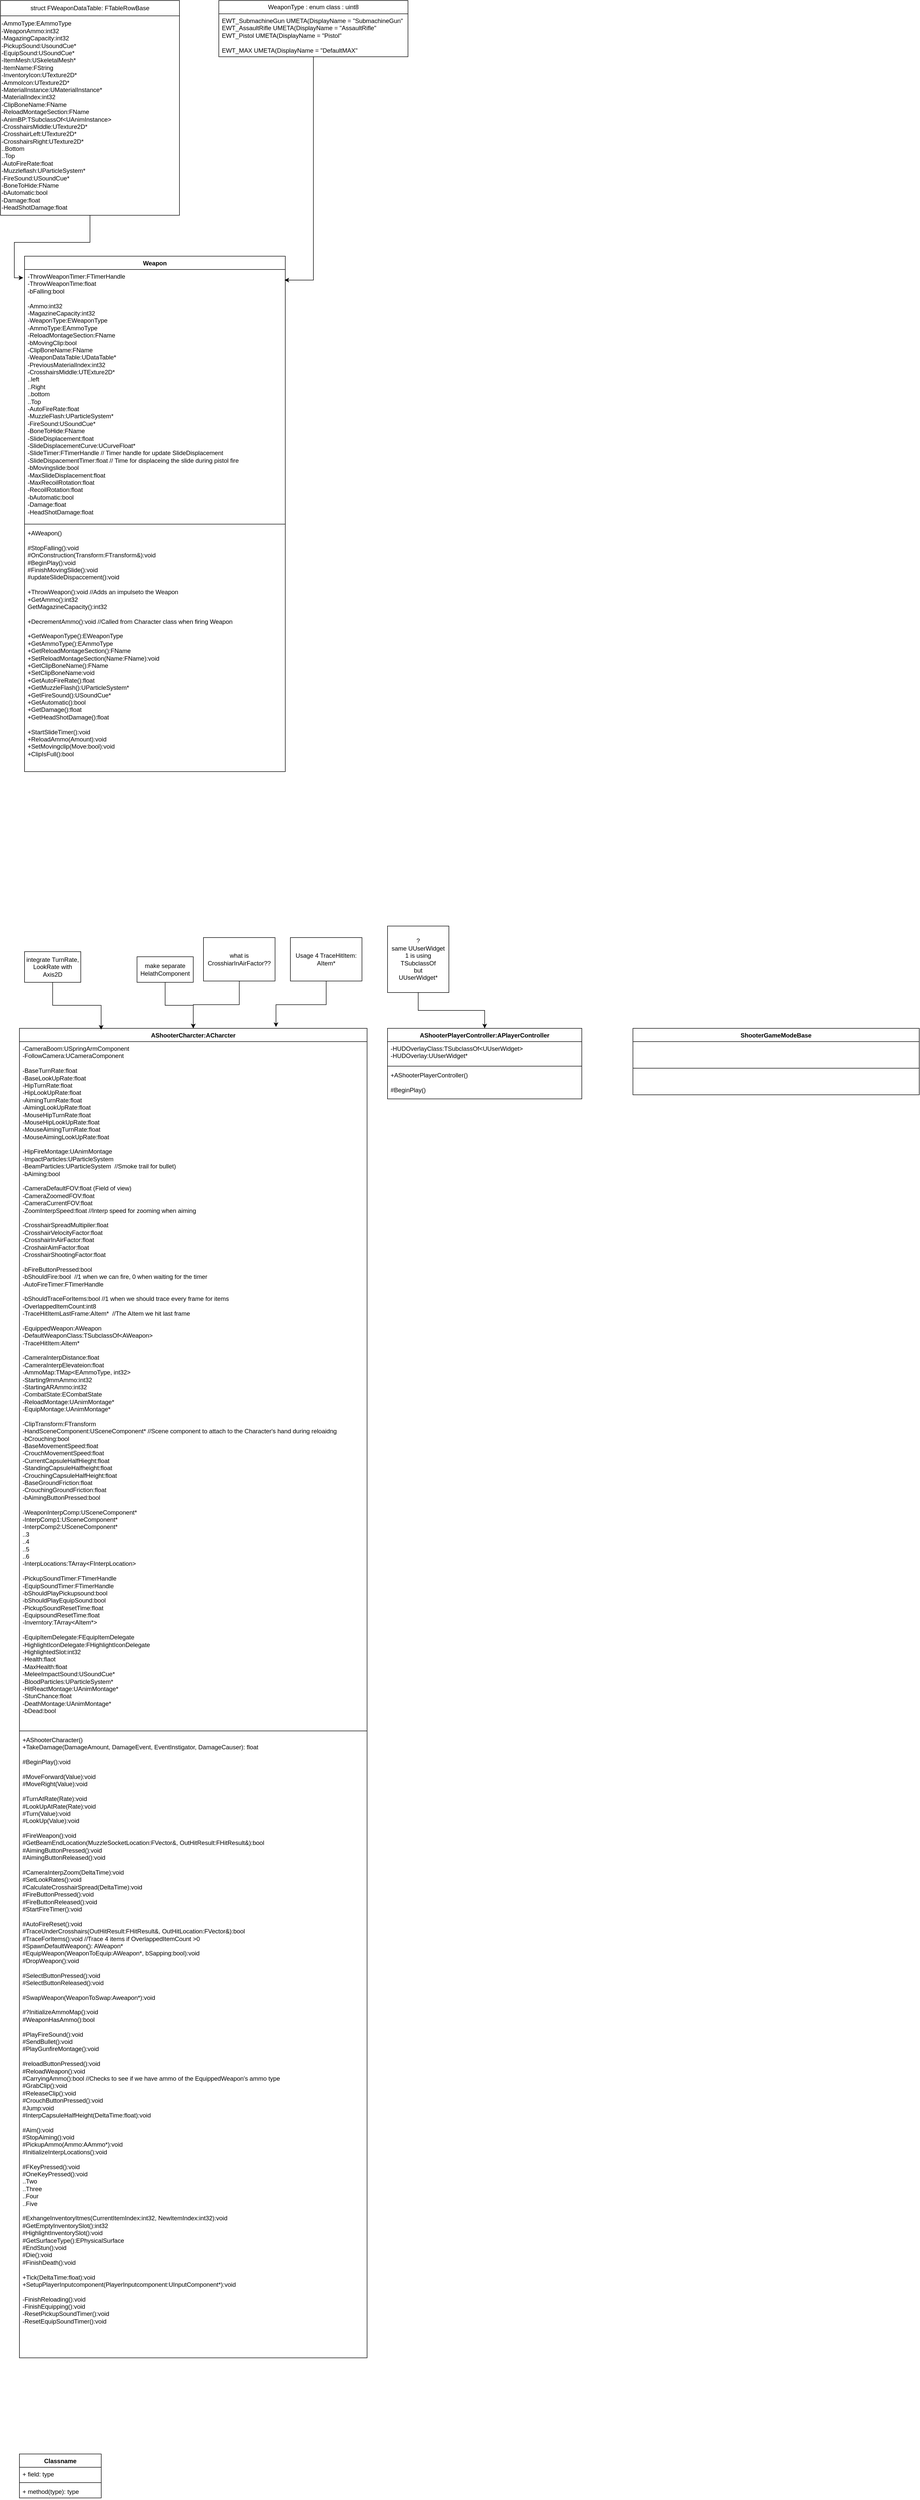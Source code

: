 <mxfile version="21.7.4" type="github">
  <diagram id="C5RBs43oDa-KdzZeNtuy" name="Page-1">
    <mxGraphModel dx="990" dy="3753" grid="1" gridSize="10" guides="1" tooltips="1" connect="1" arrows="1" fold="1" page="1" pageScale="1" pageWidth="827" pageHeight="1169" math="0" shadow="0">
      <root>
        <mxCell id="WIyWlLk6GJQsqaUBKTNV-0" />
        <mxCell id="WIyWlLk6GJQsqaUBKTNV-1" parent="WIyWlLk6GJQsqaUBKTNV-0" />
        <mxCell id="jpV_vs8PwQTFVZERT1kT-0" value="AShooterCharcter:ACharcter" style="swimlane;fontStyle=1;align=center;verticalAlign=top;childLayout=stackLayout;horizontal=1;startSize=26;horizontalStack=0;resizeParent=1;resizeParentMax=0;resizeLast=0;collapsible=1;marginBottom=0;whiteSpace=wrap;html=1;" parent="WIyWlLk6GJQsqaUBKTNV-1" vertex="1">
          <mxGeometry x="100" y="90" width="680" height="2600" as="geometry">
            <mxRectangle x="100" y="90" width="210" height="30" as="alternateBounds" />
          </mxGeometry>
        </mxCell>
        <mxCell id="jpV_vs8PwQTFVZERT1kT-1" value="-CameraBoom:USpringArmComponent&lt;br&gt;-FollowCamera:UCameraComponent&lt;br&gt;&lt;br&gt;-BaseTurnRate:float&lt;br&gt;-BaseLookUpRate:float&lt;br&gt;-HipTurnRate:float&lt;br&gt;-HipLookUpRate:float&lt;br&gt;-AimingTurnRate:float&lt;br&gt;-AimingLookUpRate:float&lt;br&gt;-MouseHipTurnRate:float&lt;br&gt;-MouseHipLookUpRate:float&lt;br&gt;-MouseAimingTurnRate:float&lt;br&gt;-MouseAimingLookUpRate:float&lt;br&gt;&lt;br&gt;-HipFireMontage:UAnimMontage&lt;br&gt;-ImpactParticles:UParticleSystem&lt;br&gt;-BeamParticles:UParticleSystem&amp;nbsp; //Smoke trail for bullet)&lt;br&gt;-bAiming:bool&lt;br&gt;&lt;br&gt;-CameraDefaultFOV:float (Field of view)&lt;br&gt;-CameraZoomedFOV:float&lt;br&gt;-CameraCurrentFOV:float&lt;br&gt;-ZoomInterpSpeed:float //Interp speed for zooming when aiming&lt;br&gt;&lt;br&gt;-CrosshairSpreadMultipiler:float&lt;br&gt;-CrosshairVelocityFactor:float&lt;br&gt;-CrosshairInAirFactor:float&lt;br&gt;-CroshairAimFactor:float&lt;br&gt;-CrosshairShootingFactor:float&lt;br&gt;&lt;br&gt;-bFireButtonPressed:bool&lt;br&gt;-bShouldFire:bool&amp;nbsp; //1 when we can fire, 0 when waiting for the timer&lt;br&gt;-AutoFireTimer:FTimerHandle&lt;br&gt;&lt;br&gt;-bShouldTraceForItems:bool //1 when we should trace every frame for items&lt;br&gt;-OverlappedItemCount:int8&lt;br&gt;-TraceHitItemLastFrame:AItem*&amp;nbsp; //The AItem we hit last frame&lt;br&gt;&lt;br&gt;-EquippedWeapon:AWeapon&lt;br&gt;-DefaultWeaponClass:TSubclassOf&amp;lt;AWeapon&amp;gt;&lt;br&gt;-TraceHitItem:AItem*&lt;br&gt;&lt;br&gt;-CameraInterpDistance:float&lt;br&gt;-CameraInterpElevateion:float&lt;br&gt;-AmmoMap:TMap&amp;lt;EAmmoType, int32&amp;gt;&lt;br&gt;-Starting9mmAmmo:int32&lt;br&gt;-StartingARAmmo:int32&lt;br&gt;-CombatState:ECombatState&lt;br&gt;-ReloadMontage:UAnimMontage*&lt;br&gt;-EquipMontage:UAnimMontage*&lt;br&gt;&lt;br&gt;-ClipTransform:FTransform&lt;br&gt;-HandSceneComponent:USceneComponent* //Scene component to attach to the Character&#39;s hand during reloaidng&lt;br&gt;-bCrouching:bool&lt;br&gt;-BaseMovementSpeed:float&lt;br&gt;-CrouchMovementSpeed:float&lt;br&gt;-CurrentCapsuleHalfHieght:float&lt;br&gt;-StandingCapsuleHalfheight:float&lt;br&gt;-CrouchingCapsuleHalfHeight:float&lt;br&gt;-BaseGroundFriction:float&lt;br&gt;-CrouchingGroundFriction:float&lt;br&gt;-bAimingButtonPressed:bool&lt;br&gt;&lt;br&gt;-WeaponInterpComp:USceneComponent*&lt;br&gt;-InterpComp1:USceneComponent*&lt;br&gt;-InterpComp2:USceneComponent*&lt;br&gt;..3&lt;br&gt;..4&lt;br&gt;..5&lt;br&gt;..6&lt;br&gt;-InterpLocations:TArray&amp;lt;FInterpLocation&amp;gt;&lt;br&gt;&lt;br&gt;-PickupSoundTimer:FTimerHandle&lt;br&gt;-EquipSoundTimer:FTimerHandle&lt;br&gt;-bShouldPlayPickupsound:bool&lt;br&gt;-bShouldPlayEquipSound:bool&lt;br&gt;-PickupSoundResetTime:float&lt;br&gt;-EquipsoundResetTime:float&lt;br&gt;-Inverntory:TArray&amp;lt;AItem*&amp;gt;&lt;br&gt;&lt;br&gt;-EquipItemDelegate:FEquipItemDelegate&lt;br&gt;-HighlightIconDelegate:FHighlightIconDelegate&lt;br&gt;-HighlightedSlot:int32&lt;br&gt;-Health:flaot&lt;br&gt;-MaxHealth:float&lt;br&gt;-MeleeImpactSound:USoundCue*&lt;br&gt;-BloodParticles:UParticleSystem*&lt;br&gt;-HitReactMontage:UAnimMontage*&lt;br&gt;-StunChance:float&lt;br&gt;-DeathMontage:UAnimMontage*&lt;br&gt;-bDead:bool" style="text;strokeColor=none;fillColor=none;align=left;verticalAlign=top;spacingLeft=4;spacingRight=4;overflow=hidden;rotatable=0;points=[[0,0.5],[1,0.5]];portConstraint=eastwest;whiteSpace=wrap;html=1;" parent="jpV_vs8PwQTFVZERT1kT-0" vertex="1">
          <mxGeometry y="26" width="680" height="1344" as="geometry" />
        </mxCell>
        <mxCell id="jpV_vs8PwQTFVZERT1kT-2" value="" style="line;strokeWidth=1;fillColor=none;align=left;verticalAlign=middle;spacingTop=-1;spacingLeft=3;spacingRight=3;rotatable=0;labelPosition=right;points=[];portConstraint=eastwest;strokeColor=inherit;" parent="jpV_vs8PwQTFVZERT1kT-0" vertex="1">
          <mxGeometry y="1370" width="680" height="8" as="geometry" />
        </mxCell>
        <mxCell id="jpV_vs8PwQTFVZERT1kT-3" value="+AShooterCharacter()&lt;br&gt;+TakeDamage(DamageAmount, DamageEvent, EventInstigator, DamageCauser): float&lt;br&gt;&lt;br&gt;#BeginPlay():void&lt;br&gt;&lt;br&gt;#MoveForward(Value):void&lt;br&gt;#MoveRight(Value):void&lt;br&gt;&lt;br&gt;#TurnAtRate(Rate):void&lt;br&gt;#LookUpAtRate(Rate):void&lt;br&gt;#Turn(Value):void&lt;br&gt;#LookUp(Value):void&lt;br&gt;&lt;br&gt;#FireWeapon():void&lt;br&gt;#GetBeamEndLocation(MuzzleSocketLocation:FVector&amp;amp;, OutHitResult:FHitResult&amp;amp;):bool&lt;br&gt;#AimingButtonPressed():void&lt;br&gt;#AimingButtonReleased():void&lt;br&gt;&lt;br&gt;#CameraInterpZoom(DeltaTime):void&lt;br&gt;#SetLookRates():void&lt;br&gt;#CalculateCrosshairSpread(DeltaTime):void&lt;br&gt;#FireButtonPressed():void&lt;br&gt;#FireButtonReleased():void&lt;br&gt;#StartFireTimer():void&lt;br&gt;&lt;br&gt;#AutoFireReset():void&lt;br&gt;#TraceUnderCrosshairs(OutHitResult:FHitResult&amp;amp;, OutHitLocation:FVector&amp;amp;):bool&lt;br&gt;#TraceForItems():void //Trace 4 items if OverlappedItemCount &amp;gt;0&lt;br&gt;#SpawnDefaultWeapon(): AWeapon*&lt;br&gt;#EquipWeapon(WeaponToEquip:AWeapon*, bSapping:bool):void&lt;br&gt;#DropWeapon():void&lt;br&gt;&lt;br&gt;#SelectButtonPressed():void&lt;br&gt;#SelectButtonReleased():void&lt;br&gt;&lt;br&gt;#SwapWeapon(WeaponToSwap:Aweapon*):void&lt;br&gt;&lt;br&gt;#?InitializeAmmoMap():void&lt;br&gt;#WeaponHasAmmo():bool&lt;br&gt;&lt;br&gt;#PlayFireSound():void&lt;br&gt;#SendBullet():void&lt;br&gt;#PlayGunfireMontage():void&lt;br&gt;&lt;br&gt;#reloadButtonPressed():void&lt;br&gt;#ReloadWeapon():void&lt;br&gt;#CarryingAmmo():bool //Checks to see if we have ammo of the EquippedWeapon&#39;s ammo type&lt;br&gt;#GrabClip():void&lt;br&gt;#ReleaseClip():void&lt;br&gt;#CrouchButtonPressed():void&lt;br&gt;#Jump:void&lt;br&gt;#InterpCapsuleHalfHeight(DeltaTime:float):void&lt;br&gt;&lt;br&gt;#Aim():void&lt;br&gt;#StopAiming():void&lt;br&gt;#PickupAmmo(Ammo:AAmmo*):void&lt;br&gt;#InitializeInterpLocations():void&lt;br&gt;&lt;br&gt;#FKeyPressed():void&lt;br&gt;#OneKeyPressed():void&lt;br&gt;..Two&lt;br&gt;..Three&lt;br&gt;..Four&lt;br&gt;..Five&lt;br&gt;&lt;br&gt;#ExhangeInventoryItmes(CurrentItemIndex:int32, NewItemIndex:int32):void&lt;br&gt;#GetEmptyInventorySlot():int32&lt;br&gt;#HighlightInventorySlot():void&lt;br&gt;#GetSurfaceType():EPhysicalSurface&lt;br&gt;#EndStun():void&lt;br&gt;#Die():void&lt;br&gt;#FinishDeath():void&lt;br&gt;&lt;br&gt;+Tick(DeltaTime:float):void&lt;br&gt;+SetupPlayerInputcomponent(PlayerInputcomponent:UInputComponent*):void&lt;br&gt;&lt;br&gt;-FinishReloading():void&lt;br&gt;-FinishEquipping():void&lt;br&gt;-ResetPickupSoundTimer():void&lt;br&gt;-ResetEquipSoundTimer():void&lt;br&gt;" style="text;strokeColor=none;fillColor=none;align=left;verticalAlign=top;spacingLeft=4;spacingRight=4;overflow=hidden;rotatable=0;points=[[0,0.5],[1,0.5]];portConstraint=eastwest;whiteSpace=wrap;html=1;" parent="jpV_vs8PwQTFVZERT1kT-0" vertex="1">
          <mxGeometry y="1378" width="680" height="1222" as="geometry" />
        </mxCell>
        <mxCell id="52t62K6r0B704PcLGxnU-2" style="edgeStyle=orthogonalEdgeStyle;rounded=0;orthogonalLoop=1;jettySize=auto;html=1;entryX=0.235;entryY=0.001;entryDx=0;entryDy=0;entryPerimeter=0;" edge="1" parent="WIyWlLk6GJQsqaUBKTNV-1" source="jpV_vs8PwQTFVZERT1kT-4" target="jpV_vs8PwQTFVZERT1kT-0">
          <mxGeometry relative="1" as="geometry" />
        </mxCell>
        <mxCell id="jpV_vs8PwQTFVZERT1kT-4" value="integrate TurnRate, LookRate with Axis2D" style="rounded=0;whiteSpace=wrap;html=1;" parent="WIyWlLk6GJQsqaUBKTNV-1" vertex="1">
          <mxGeometry x="110" y="-60" width="110" height="60" as="geometry" />
        </mxCell>
        <mxCell id="52t62K6r0B704PcLGxnU-3" style="edgeStyle=orthogonalEdgeStyle;rounded=0;orthogonalLoop=1;jettySize=auto;html=1;" edge="1" parent="WIyWlLk6GJQsqaUBKTNV-1" source="jpV_vs8PwQTFVZERT1kT-7" target="jpV_vs8PwQTFVZERT1kT-0">
          <mxGeometry relative="1" as="geometry" />
        </mxCell>
        <mxCell id="jpV_vs8PwQTFVZERT1kT-7" value="make separate HelathComponent" style="rounded=0;whiteSpace=wrap;html=1;" parent="WIyWlLk6GJQsqaUBKTNV-1" vertex="1">
          <mxGeometry x="330" y="-50" width="110" height="50" as="geometry" />
        </mxCell>
        <mxCell id="52t62K6r0B704PcLGxnU-4" style="edgeStyle=orthogonalEdgeStyle;rounded=0;orthogonalLoop=1;jettySize=auto;html=1;" edge="1" parent="WIyWlLk6GJQsqaUBKTNV-1" source="jpV_vs8PwQTFVZERT1kT-9" target="jpV_vs8PwQTFVZERT1kT-0">
          <mxGeometry relative="1" as="geometry" />
        </mxCell>
        <mxCell id="jpV_vs8PwQTFVZERT1kT-9" value="what is CrosshiarInAirFactor??" style="rounded=0;whiteSpace=wrap;html=1;" parent="WIyWlLk6GJQsqaUBKTNV-1" vertex="1">
          <mxGeometry x="460" y="-87.5" width="140" height="85" as="geometry" />
        </mxCell>
        <mxCell id="52t62K6r0B704PcLGxnU-6" style="edgeStyle=orthogonalEdgeStyle;rounded=0;orthogonalLoop=1;jettySize=auto;html=1;entryX=0.738;entryY=-0.001;entryDx=0;entryDy=0;entryPerimeter=0;" edge="1" parent="WIyWlLk6GJQsqaUBKTNV-1" source="jpV_vs8PwQTFVZERT1kT-11" target="jpV_vs8PwQTFVZERT1kT-0">
          <mxGeometry relative="1" as="geometry" />
        </mxCell>
        <mxCell id="jpV_vs8PwQTFVZERT1kT-11" value="Usage 4 TraceHitItem: AItem*" style="rounded=0;whiteSpace=wrap;html=1;" parent="WIyWlLk6GJQsqaUBKTNV-1" vertex="1">
          <mxGeometry x="630" y="-87.5" width="140" height="85" as="geometry" />
        </mxCell>
        <mxCell id="jpV_vs8PwQTFVZERT1kT-31" value="AShooterPlayerController:APlayerController" style="swimlane;fontStyle=1;align=center;verticalAlign=top;childLayout=stackLayout;horizontal=1;startSize=26;horizontalStack=0;resizeParent=1;resizeParentMax=0;resizeLast=0;collapsible=1;marginBottom=0;whiteSpace=wrap;html=1;" parent="WIyWlLk6GJQsqaUBKTNV-1" vertex="1">
          <mxGeometry x="820" y="90" width="380" height="138" as="geometry">
            <mxRectangle x="820" y="90" width="290" height="30" as="alternateBounds" />
          </mxGeometry>
        </mxCell>
        <mxCell id="jpV_vs8PwQTFVZERT1kT-32" value="-HUDOverlayClass:TSubclassOf&amp;lt;UUserWidget&amp;gt;&lt;br&gt;-HUDOverlay:UUserWidget*&lt;br&gt;" style="text;strokeColor=none;fillColor=none;align=left;verticalAlign=top;spacingLeft=4;spacingRight=4;overflow=hidden;rotatable=0;points=[[0,0.5],[1,0.5]];portConstraint=eastwest;whiteSpace=wrap;html=1;" parent="jpV_vs8PwQTFVZERT1kT-31" vertex="1">
          <mxGeometry y="26" width="380" height="44" as="geometry" />
        </mxCell>
        <mxCell id="jpV_vs8PwQTFVZERT1kT-33" value="" style="line;strokeWidth=1;fillColor=none;align=left;verticalAlign=middle;spacingTop=-1;spacingLeft=3;spacingRight=3;rotatable=0;labelPosition=right;points=[];portConstraint=eastwest;strokeColor=inherit;" parent="jpV_vs8PwQTFVZERT1kT-31" vertex="1">
          <mxGeometry y="70" width="380" height="8" as="geometry" />
        </mxCell>
        <mxCell id="jpV_vs8PwQTFVZERT1kT-34" value="+AShooterPlayerController()&lt;br&gt;&lt;br&gt;#BeginPlay()" style="text;strokeColor=none;fillColor=none;align=left;verticalAlign=top;spacingLeft=4;spacingRight=4;overflow=hidden;rotatable=0;points=[[0,0.5],[1,0.5]];portConstraint=eastwest;whiteSpace=wrap;html=1;" parent="jpV_vs8PwQTFVZERT1kT-31" vertex="1">
          <mxGeometry y="78" width="380" height="60" as="geometry" />
        </mxCell>
        <mxCell id="52t62K6r0B704PcLGxnU-7" style="edgeStyle=orthogonalEdgeStyle;rounded=0;orthogonalLoop=1;jettySize=auto;html=1;" edge="1" parent="WIyWlLk6GJQsqaUBKTNV-1" source="52t62K6r0B704PcLGxnU-0" target="jpV_vs8PwQTFVZERT1kT-31">
          <mxGeometry relative="1" as="geometry" />
        </mxCell>
        <mxCell id="52t62K6r0B704PcLGxnU-0" value="?&lt;br&gt;same UUserWidget&lt;br&gt;1 is using TSubclassOf&lt;br&gt;but&lt;br&gt;UUserWidget*" style="rounded=0;whiteSpace=wrap;html=1;" vertex="1" parent="WIyWlLk6GJQsqaUBKTNV-1">
          <mxGeometry x="820" y="-110" width="120" height="130" as="geometry" />
        </mxCell>
        <mxCell id="52t62K6r0B704PcLGxnU-8" value="ShooterGameModeBase&lt;br&gt;" style="swimlane;fontStyle=1;align=center;verticalAlign=top;childLayout=stackLayout;horizontal=1;startSize=26;horizontalStack=0;resizeParent=1;resizeParentMax=0;resizeLast=0;collapsible=1;marginBottom=0;whiteSpace=wrap;html=1;" vertex="1" parent="WIyWlLk6GJQsqaUBKTNV-1">
          <mxGeometry x="1300" y="90" width="560" height="130" as="geometry" />
        </mxCell>
        <mxCell id="52t62K6r0B704PcLGxnU-10" value="" style="line;strokeWidth=1;fillColor=none;align=left;verticalAlign=middle;spacingTop=-1;spacingLeft=3;spacingRight=3;rotatable=0;labelPosition=right;points=[];portConstraint=eastwest;strokeColor=inherit;" vertex="1" parent="52t62K6r0B704PcLGxnU-8">
          <mxGeometry y="26" width="560" height="104" as="geometry" />
        </mxCell>
        <mxCell id="52t62K6r0B704PcLGxnU-17" value="Weapon" style="swimlane;fontStyle=1;align=center;verticalAlign=top;childLayout=stackLayout;horizontal=1;startSize=26;horizontalStack=0;resizeParent=1;resizeParentMax=0;resizeLast=0;collapsible=1;marginBottom=0;whiteSpace=wrap;html=1;" vertex="1" parent="WIyWlLk6GJQsqaUBKTNV-1">
          <mxGeometry x="110" y="-1420" width="510" height="1008" as="geometry" />
        </mxCell>
        <mxCell id="52t62K6r0B704PcLGxnU-18" value="-ThrowWeaponTimer:FTimerHandle&lt;br&gt;-ThrowWeaponTime:float&lt;br&gt;-bFalling:bool&lt;br&gt;&lt;br&gt;-Ammo:int32&lt;br&gt;-MagazineCapacity:int32&lt;br&gt;-WeaponType:EWeaponType&lt;br&gt;-AmmoType:EAmmoType&lt;br&gt;-ReloadMontageSection:FName&lt;br&gt;-bMovingClip:bool&lt;br&gt;-ClipBoneName:FName&lt;br&gt;-WeaponDataTable:UDataTable*&lt;br&gt;-PreviousMaterialIndex:int32&lt;br&gt;-CrosshairsMiddle:UTExture2D*&lt;br&gt;..left&lt;br&gt;..Right&lt;br&gt;..bottom&lt;br&gt;..Top&lt;br&gt;-AutoFireRate:float&lt;br&gt;-MuzzleFlash:UParticleSystem*&lt;br&gt;-FireSound:USoundCue*&lt;br&gt;-BoneToHide:FName&lt;br&gt;-SlideDisplacement:float&lt;br&gt;-SlideDisplacementCurve:UCurveFloat*&lt;br&gt;-SlideTimer:FTimerHandle // Timer handle for update SlideDisplacement&lt;br&gt;-SlideDispacementTimer:float // Time for displaceing the slide during pistol fire&lt;br&gt;-bMovingslide:bool&lt;br&gt;-MaxSlideDisplacement:float&lt;br&gt;-MaxRecoilRotation:float&lt;br&gt;-RecoilRotation:float&lt;br&gt;-bAutomatic:bool&lt;br&gt;-Damage:float&lt;br&gt;-HeadShotDamage:float" style="text;strokeColor=none;fillColor=none;align=left;verticalAlign=top;spacingLeft=4;spacingRight=4;overflow=hidden;rotatable=0;points=[[0,0.5],[1,0.5]];portConstraint=eastwest;whiteSpace=wrap;html=1;" vertex="1" parent="52t62K6r0B704PcLGxnU-17">
          <mxGeometry y="26" width="510" height="494" as="geometry" />
        </mxCell>
        <mxCell id="52t62K6r0B704PcLGxnU-19" value="" style="line;strokeWidth=1;fillColor=none;align=left;verticalAlign=middle;spacingTop=-1;spacingLeft=3;spacingRight=3;rotatable=0;labelPosition=right;points=[];portConstraint=eastwest;strokeColor=inherit;" vertex="1" parent="52t62K6r0B704PcLGxnU-17">
          <mxGeometry y="520" width="510" height="8" as="geometry" />
        </mxCell>
        <mxCell id="52t62K6r0B704PcLGxnU-20" value="+AWeapon()&lt;br&gt;&lt;br&gt;#StopFalling():void&lt;br&gt;#OnConstruction(Transform:FTransform&amp;amp;):void&lt;br&gt;#BeginPlay():void&lt;br&gt;#FinishMovingSlide():void&lt;br&gt;#updateSlideDispaccement():void&lt;br&gt;&lt;br&gt;+ThrowWeapon():void //Adds an impulseto the Weapon&lt;br&gt;+GetAmmo():int32&lt;br&gt;GetMagazineCapacity():int32&lt;br&gt;&lt;br&gt;+DecrementAmmo():void //Called from Character class when firing Weapon&lt;br&gt;&lt;br&gt;+GetWeaponType():EWeaponType&lt;br&gt;+GetAmmoType():EAmmoType&lt;br&gt;+GetReloadMontageSection():FName&lt;br&gt;+SetReloadMontageSection(Name:FName):void&lt;br&gt;+GetClipBoneName():FName&lt;br&gt;+SetClipBoneName:void&lt;br&gt;+GetAutoFireRate():float&lt;br&gt;+GetMuzzleFlash():UParticleSystem*&lt;br&gt;+GetFireSound():USoundCue*&lt;br&gt;+GetAutomatic():bool&lt;br&gt;+GetDamage():float&lt;br&gt;+GetHeadShotDamage():float&lt;br&gt;&lt;br&gt;+StartSlideTimer():void&lt;br&gt;+ReloadAmmo(Amount):void&lt;br&gt;+SetMovingclip(Move:bool):void&lt;br&gt;+ClipIsFull():bool" style="text;strokeColor=none;fillColor=none;align=left;verticalAlign=top;spacingLeft=4;spacingRight=4;overflow=hidden;rotatable=0;points=[[0,0.5],[1,0.5]];portConstraint=eastwest;whiteSpace=wrap;html=1;rounded=1;" vertex="1" parent="52t62K6r0B704PcLGxnU-17">
          <mxGeometry y="528" width="510" height="480" as="geometry" />
        </mxCell>
        <mxCell id="52t62K6r0B704PcLGxnU-21" value="struct FWeaponDataTable: FTableRowBase" style="swimlane;fontStyle=0;childLayout=stackLayout;horizontal=1;startSize=30;fillColor=none;horizontalStack=0;resizeParent=1;resizeParentMax=0;resizeLast=0;collapsible=1;marginBottom=0;whiteSpace=wrap;html=1;" vertex="1" parent="WIyWlLk6GJQsqaUBKTNV-1">
          <mxGeometry x="63" y="-1920" width="350" height="420" as="geometry" />
        </mxCell>
        <mxCell id="52t62K6r0B704PcLGxnU-29" value="-AmmoType:EAmmoType&lt;br style=&quot;border-color: var(--border-color);&quot;&gt;&lt;span style=&quot;&quot;&gt;-WeaponAmmo:int32&lt;/span&gt;&lt;br style=&quot;border-color: var(--border-color);&quot;&gt;&lt;span style=&quot;&quot;&gt;-MagazingCapacity:int32&lt;/span&gt;&lt;br style=&quot;border-color: var(--border-color);&quot;&gt;&lt;span style=&quot;&quot;&gt;-PickupSound:UsoundCue*&lt;/span&gt;&lt;br style=&quot;border-color: var(--border-color);&quot;&gt;&lt;span style=&quot;&quot;&gt;-EquipSound:USoundCue*&lt;/span&gt;&lt;br style=&quot;border-color: var(--border-color);&quot;&gt;&lt;span style=&quot;&quot;&gt;-ItemMesh:USkeletalMesh*&lt;/span&gt;&lt;br style=&quot;border-color: var(--border-color);&quot;&gt;&lt;span style=&quot;&quot;&gt;-ItemName:FString&lt;/span&gt;&lt;br style=&quot;border-color: var(--border-color);&quot;&gt;&lt;span style=&quot;&quot;&gt;-InventoryIcon:UTexture2D*&lt;/span&gt;&lt;br style=&quot;border-color: var(--border-color);&quot;&gt;&lt;span style=&quot;&quot;&gt;-AmmoIcon:UTexture2D*&lt;/span&gt;&lt;br style=&quot;border-color: var(--border-color);&quot;&gt;&lt;span style=&quot;&quot;&gt;-MaterialInstance:UMaterialInstance*&lt;/span&gt;&lt;br style=&quot;border-color: var(--border-color);&quot;&gt;&lt;span style=&quot;&quot;&gt;-MaterialIndex:int32&lt;/span&gt;&lt;br style=&quot;border-color: var(--border-color);&quot;&gt;&lt;span style=&quot;&quot;&gt;-ClipBoneName:FName&lt;/span&gt;&lt;br style=&quot;border-color: var(--border-color);&quot;&gt;&lt;span style=&quot;&quot;&gt;-ReloadMontageSection:FName&lt;/span&gt;&lt;br style=&quot;border-color: var(--border-color);&quot;&gt;&lt;span style=&quot;&quot;&gt;-AnimBP:TSubclassOf&amp;lt;UAnimInstance&amp;gt;&lt;/span&gt;&lt;br style=&quot;border-color: var(--border-color);&quot;&gt;&lt;span style=&quot;&quot;&gt;-CrosshairsMiddle:UTexture2D*&lt;/span&gt;&lt;br style=&quot;border-color: var(--border-color);&quot;&gt;&lt;span style=&quot;&quot;&gt;-CrosshairLeft:UTexture2D*&lt;/span&gt;&lt;br style=&quot;border-color: var(--border-color);&quot;&gt;&lt;span style=&quot;&quot;&gt;-CrosshairsRight:UTexture2D*&lt;/span&gt;&lt;br style=&quot;border-color: var(--border-color);&quot;&gt;&lt;span style=&quot;&quot;&gt;..Bottom&lt;/span&gt;&lt;br style=&quot;border-color: var(--border-color);&quot;&gt;&lt;span style=&quot;&quot;&gt;..Top&lt;/span&gt;&lt;br style=&quot;border-color: var(--border-color);&quot;&gt;&lt;span style=&quot;&quot;&gt;-AutoFireRate:float&lt;/span&gt;&lt;br style=&quot;border-color: var(--border-color);&quot;&gt;&lt;span style=&quot;&quot;&gt;-Muzzleflash:UParticleSystem*&lt;/span&gt;&lt;br style=&quot;border-color: var(--border-color);&quot;&gt;&lt;span style=&quot;&quot;&gt;-FireSound:USoundCue*&lt;/span&gt;&lt;br style=&quot;border-color: var(--border-color);&quot;&gt;&lt;span style=&quot;&quot;&gt;-BoneToHide:FName&lt;/span&gt;&lt;br style=&quot;border-color: var(--border-color);&quot;&gt;&lt;span style=&quot;&quot;&gt;-bAutomatic:bool&lt;/span&gt;&lt;br style=&quot;border-color: var(--border-color);&quot;&gt;&lt;span style=&quot;&quot;&gt;-Damage:float&lt;/span&gt;&lt;br style=&quot;border-color: var(--border-color);&quot;&gt;&lt;span style=&quot;&quot;&gt;-HeadShotDamage:float&lt;/span&gt;" style="text;html=1;align=left;verticalAlign=middle;resizable=0;points=[];autosize=1;strokeColor=none;fillColor=none;" vertex="1" parent="52t62K6r0B704PcLGxnU-21">
          <mxGeometry y="30" width="350" height="390" as="geometry" />
        </mxCell>
        <mxCell id="52t62K6r0B704PcLGxnU-31" style="edgeStyle=orthogonalEdgeStyle;rounded=0;orthogonalLoop=1;jettySize=auto;html=1;entryX=-0.005;entryY=0.033;entryDx=0;entryDy=0;entryPerimeter=0;" edge="1" parent="WIyWlLk6GJQsqaUBKTNV-1" source="52t62K6r0B704PcLGxnU-29" target="52t62K6r0B704PcLGxnU-18">
          <mxGeometry relative="1" as="geometry" />
        </mxCell>
        <mxCell id="52t62K6r0B704PcLGxnU-36" style="edgeStyle=orthogonalEdgeStyle;rounded=0;orthogonalLoop=1;jettySize=auto;html=1;entryX=0.997;entryY=0.042;entryDx=0;entryDy=0;entryPerimeter=0;" edge="1" parent="WIyWlLk6GJQsqaUBKTNV-1" source="52t62K6r0B704PcLGxnU-32" target="52t62K6r0B704PcLGxnU-18">
          <mxGeometry relative="1" as="geometry" />
        </mxCell>
        <mxCell id="52t62K6r0B704PcLGxnU-32" value="WeaponType : enum class : uint8" style="swimlane;fontStyle=0;childLayout=stackLayout;horizontal=1;startSize=26;fillColor=none;horizontalStack=0;resizeParent=1;resizeParentMax=0;resizeLast=0;collapsible=1;marginBottom=0;whiteSpace=wrap;html=1;" vertex="1" parent="WIyWlLk6GJQsqaUBKTNV-1">
          <mxGeometry x="490" y="-1920" width="370" height="110" as="geometry" />
        </mxCell>
        <mxCell id="52t62K6r0B704PcLGxnU-33" value="EWT_SubmachineGun UMETA(DisplayName = &quot;SubmachineGun&quot;&lt;br&gt;EWT_AssaultRifle UMETA(DisplayName = &quot;AssaultRifle&quot;&lt;br&gt;EWT_Pistol UMETA(DisplayName = &quot;Pistol&quot;&lt;br&gt;&lt;br&gt;EWT_MAX UMETA(DisplayName = &quot;DefaultMAX&quot;" style="text;strokeColor=none;fillColor=none;align=left;verticalAlign=top;spacingLeft=4;spacingRight=4;overflow=hidden;rotatable=0;points=[[0,0.5],[1,0.5]];portConstraint=eastwest;whiteSpace=wrap;html=1;" vertex="1" parent="52t62K6r0B704PcLGxnU-32">
          <mxGeometry y="26" width="370" height="84" as="geometry" />
        </mxCell>
        <mxCell id="52t62K6r0B704PcLGxnU-37" value="Classname" style="swimlane;fontStyle=1;align=center;verticalAlign=top;childLayout=stackLayout;horizontal=1;startSize=26;horizontalStack=0;resizeParent=1;resizeParentMax=0;resizeLast=0;collapsible=1;marginBottom=0;whiteSpace=wrap;html=1;" vertex="1" parent="WIyWlLk6GJQsqaUBKTNV-1">
          <mxGeometry x="100" y="2878" width="160" height="86" as="geometry" />
        </mxCell>
        <mxCell id="52t62K6r0B704PcLGxnU-38" value="+ field: type" style="text;strokeColor=none;fillColor=none;align=left;verticalAlign=top;spacingLeft=4;spacingRight=4;overflow=hidden;rotatable=0;points=[[0,0.5],[1,0.5]];portConstraint=eastwest;whiteSpace=wrap;html=1;" vertex="1" parent="52t62K6r0B704PcLGxnU-37">
          <mxGeometry y="26" width="160" height="26" as="geometry" />
        </mxCell>
        <mxCell id="52t62K6r0B704PcLGxnU-39" value="" style="line;strokeWidth=1;fillColor=none;align=left;verticalAlign=middle;spacingTop=-1;spacingLeft=3;spacingRight=3;rotatable=0;labelPosition=right;points=[];portConstraint=eastwest;strokeColor=inherit;" vertex="1" parent="52t62K6r0B704PcLGxnU-37">
          <mxGeometry y="52" width="160" height="8" as="geometry" />
        </mxCell>
        <mxCell id="52t62K6r0B704PcLGxnU-40" value="+ method(type): type" style="text;strokeColor=none;fillColor=none;align=left;verticalAlign=top;spacingLeft=4;spacingRight=4;overflow=hidden;rotatable=0;points=[[0,0.5],[1,0.5]];portConstraint=eastwest;whiteSpace=wrap;html=1;" vertex="1" parent="52t62K6r0B704PcLGxnU-37">
          <mxGeometry y="60" width="160" height="26" as="geometry" />
        </mxCell>
      </root>
    </mxGraphModel>
  </diagram>
</mxfile>

